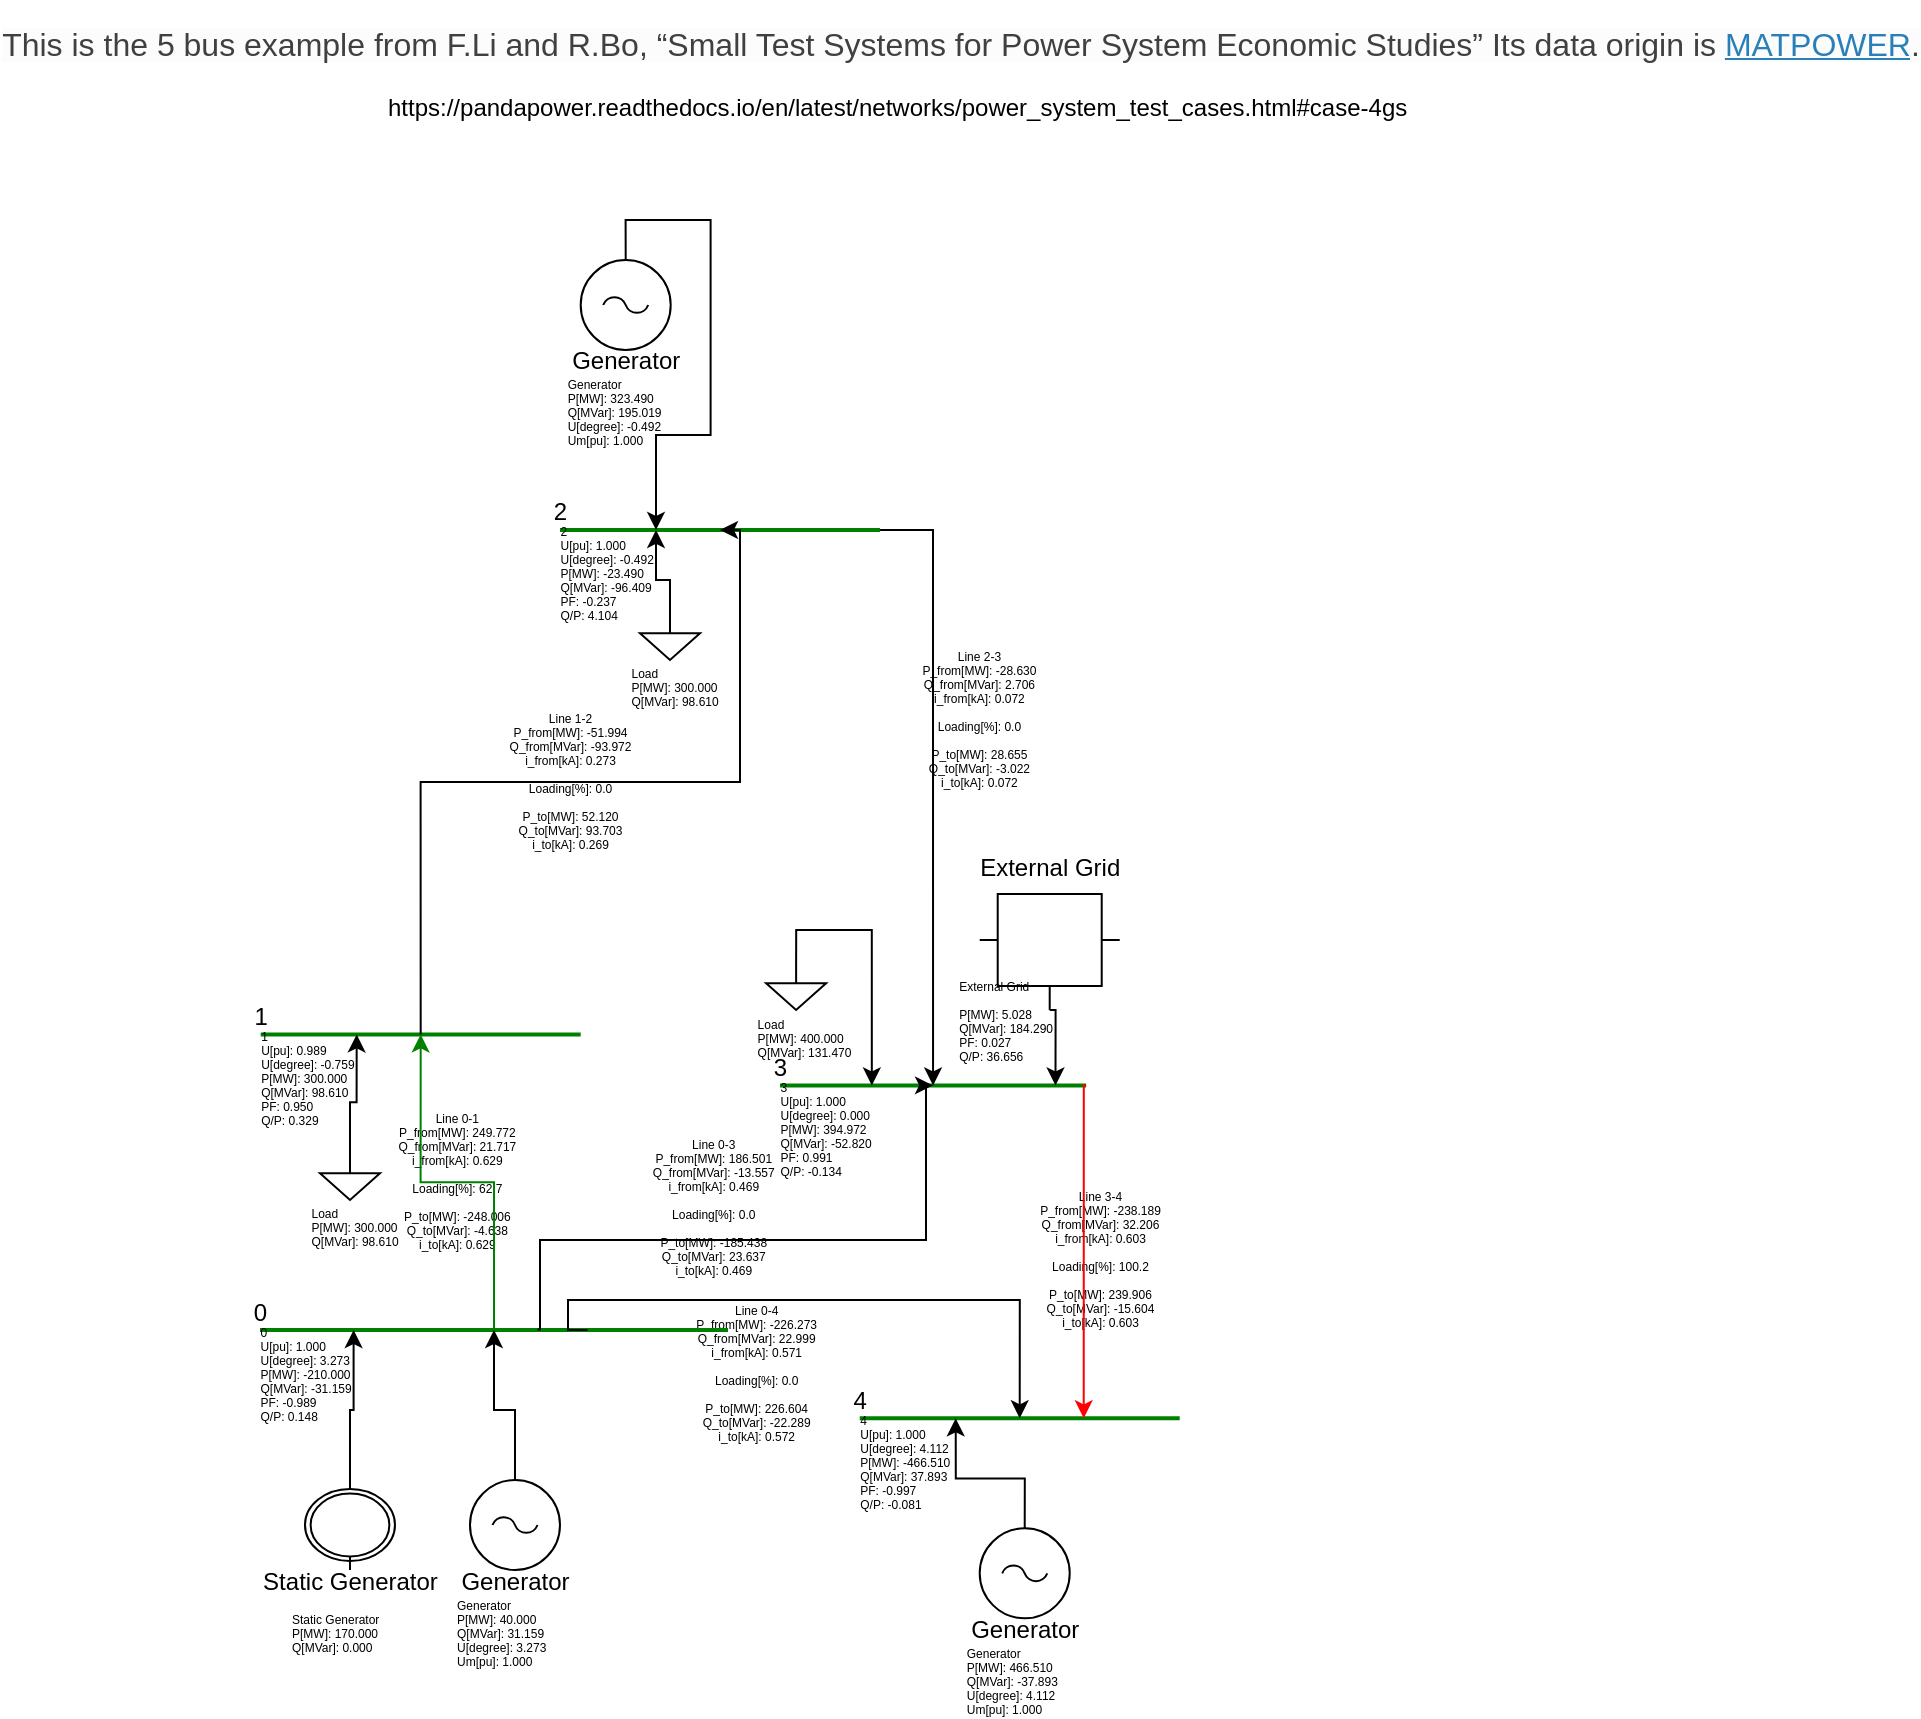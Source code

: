 <mxfile version="13.9.8" type="device"><diagram id="wMyKMg0crlsTcNIPLVFZ" name="Page-1"><mxGraphModel dx="1460" dy="950" grid="1" gridSize="10" guides="1" tooltips="1" connect="1" arrows="1" fold="1" page="1" pageScale="1" pageWidth="827" pageHeight="1169" math="0" shadow="0"><root><mxCell id="0"/><mxCell id="1" parent="0"/><mxCell id="v4vOIA3L01uzETa9Sb8o-190" value="Line 3-4&#10;            P_from[MW]: -238.189&#10;            Q_from[MVar]: 32.206&#10;            i_from[kA]: 0.603&#10;&#10;            Loading[%]: 100.2&#10;&#10;            P_to[MW]: 239.906&#10;            Q_to[MVar]: -15.604&#10;            i_to[kA]: 0.603" style="shapeELXXX=Result;fontSize=6;strokeOpacity=0;strokeColor=white;strokeWidth=0;overflow=hidden;" edge="1" parent="1" source="v4vOIA3L01uzETa9Sb8o-8" target="v4vOIA3L01uzETa9Sb8o-10"><mxGeometry x="0.241" y="59" relative="1" as="geometry"><mxPoint as="offset"/></mxGeometry></mxCell><mxCell id="v4vOIA3L01uzETa9Sb8o-189" value="Line 2-3&#10;            P_from[MW]: -28.630&#10;            Q_from[MVar]: 2.706&#10;            i_from[kA]: 0.072&#10;&#10;            Loading[%]: 0.0&#10;&#10;            P_to[MW]: 28.655&#10;            Q_to[MVar]: -3.022&#10;            i_to[kA]: 0.072" style="shapeELXXX=Result;fontSize=6;strokeOpacity=0;strokeColor=white;strokeWidth=0;overflow=hidden;" edge="1" parent="1" source="v4vOIA3L01uzETa9Sb8o-6" target="v4vOIA3L01uzETa9Sb8o-8"><mxGeometry x="-0.094" y="87" relative="1" as="geometry"><mxPoint as="offset"/></mxGeometry></mxCell><mxCell id="v4vOIA3L01uzETa9Sb8o-188" value="Line 1-2&#10;            P_from[MW]: -51.994&#10;            Q_from[MVar]: -93.972&#10;            i_from[kA]: 0.273&#10;&#10;            Loading[%]: 0.0&#10;&#10;            P_to[MW]: 52.120&#10;            Q_to[MVar]: 93.703&#10;            i_to[kA]: 0.269" style="shapeELXXX=Result;fontSize=6;strokeOpacity=0;strokeColor=white;strokeWidth=0;overflow=hidden;" edge="1" parent="1" source="v4vOIA3L01uzETa9Sb8o-4" target="v4vOIA3L01uzETa9Sb8o-6"><mxGeometry relative="1" as="geometry"/></mxCell><mxCell id="v4vOIA3L01uzETa9Sb8o-187" value="Line 0-4&#10;            P_from[MW]: -226.273&#10;            Q_from[MVar]: 22.999&#10;            i_from[kA]: 0.571&#10;&#10;            Loading[%]: 0.0&#10;&#10;            P_to[MW]: 226.604&#10;            Q_to[MVar]: -22.289&#10;            i_to[kA]: 0.572" style="shapeELXXX=Result;fontSize=6;strokeOpacity=0;strokeColor=white;strokeWidth=0;overflow=hidden;" edge="1" parent="1" source="v4vOIA3L01uzETa9Sb8o-2" target="v4vOIA3L01uzETa9Sb8o-10"><mxGeometry relative="1" as="geometry"/></mxCell><mxCell id="v4vOIA3L01uzETa9Sb8o-186" value="Line 0-3&#10;            P_from[MW]: 186.501&#10;            Q_from[MVar]: -13.557&#10;            i_from[kA]: 0.469&#10;&#10;            Loading[%]: 0.0&#10;&#10;            P_to[MW]: -185.438&#10;            Q_to[MVar]: 23.637&#10;            i_to[kA]: 0.469" style="shapeELXXX=Result;fontSize=6;strokeOpacity=0;strokeColor=white;strokeWidth=0;overflow=hidden;" edge="1" parent="1" source="v4vOIA3L01uzETa9Sb8o-2" target="v4vOIA3L01uzETa9Sb8o-8"><mxGeometry relative="1" as="geometry"/></mxCell><mxCell id="v4vOIA3L01uzETa9Sb8o-185" value="Line 0-1&#10;            P_from[MW]: 249.772&#10;            Q_from[MVar]: 21.717&#10;            i_from[kA]: 0.629&#10;&#10;            Loading[%]: 62.7&#10;&#10;            P_to[MW]: -248.006&#10;            Q_to[MVar]: -4.638&#10;            i_to[kA]: 0.629" style="shapeELXXX=Result;fontSize=6;strokeOpacity=0;strokeColor=white;strokeWidth=0;overflow=hidden;" edge="1" parent="1" source="v4vOIA3L01uzETa9Sb8o-2" target="v4vOIA3L01uzETa9Sb8o-4"><mxGeometry relative="1" as="geometry"/></mxCell><object name="0" Load_flow_parameters="" vn_kv="230" id="v4vOIA3L01uzETa9Sb8o-2"><mxCell style="line;strokeWidth=2;html=1;shapeELXXX=Bus;points=[[0,0.5],[0.1,0.5,0],[0.2,0.5,0],[0.3,0.5,0],[0.4,0.5,0],[0.5,0.5,0],[0.6,0.5,0],[0.7,0.5,0],[0.9,0.5,0],[1,0.5]];strokeColor=green;" vertex="1" parent="1"><mxGeometry x="200" y="790" width="234" height="10" as="geometry"/></mxCell></object><mxCell id="v4vOIA3L01uzETa9Sb8o-3" value="0" vertex="1" parent="v4vOIA3L01uzETa9Sb8o-2"><mxGeometry y="-0.5" relative="1" as="geometry"/></mxCell><mxCell id="v4vOIA3L01uzETa9Sb8o-180" value="0&#10;            U[pu]: 1.000&#10;            U[degree]: 3.273&#10;            P[MW]: -210.000&#10;            Q[MVar]: -31.159&#10;            PF: -0.989&#10;            Q/P: 0.148" style="shapeELXXX=Result;fontSize=6;align=ALIGN_LEFT;" vertex="1" parent="v4vOIA3L01uzETa9Sb8o-2"><mxGeometry y="2.7" relative="1" as="geometry"/></mxCell><object name="1" Load_flow_parameters="" vn_kv="230" id="v4vOIA3L01uzETa9Sb8o-4"><mxCell style="line;strokeWidth=2;html=1;shapeELXXX=Bus;points=[[0,0.5],[0.1,0.5,0],[0.2,0.5,0],[0.3,0.5,0],[0.4,0.5,0],[0.5,0.5,0],[0.6,0.5,0],[0.7,0.5,0],[0.9,0.5,0],[1,0.5]];strokeColor=green;" vertex="1" parent="1"><mxGeometry x="200.346" y="642.206" width="160" height="10" as="geometry"/></mxCell></object><mxCell id="v4vOIA3L01uzETa9Sb8o-5" value="1" vertex="1" parent="v4vOIA3L01uzETa9Sb8o-4"><mxGeometry y="-0.5" relative="1" as="geometry"/></mxCell><mxCell id="v4vOIA3L01uzETa9Sb8o-181" value="1&#10;            U[pu]: 0.989&#10;            U[degree]: -0.759&#10;            P[MW]: 300.000&#10;            Q[MVar]: 98.610&#10;            PF: 0.950&#10;            Q/P: 0.329" style="shapeELXXX=Result;fontSize=6;align=ALIGN_LEFT;" vertex="1" parent="v4vOIA3L01uzETa9Sb8o-4"><mxGeometry y="2.7" relative="1" as="geometry"/></mxCell><object name="2" Load_flow_parameters="" vn_kv="230" id="v4vOIA3L01uzETa9Sb8o-6"><mxCell style="line;strokeWidth=2;html=1;shapeELXXX=Bus;points=[[0,0.5],[0.1,0.5,0],[0.2,0.5,0],[0.3,0.5,0],[0.4,0.5,0],[0.5,0.5,0],[0.6,0.5,0],[0.7,0.5,0],[0.9,0.5,0],[1,0.5]];strokeColor=green;" vertex="1" parent="1"><mxGeometry x="349.999" y="389.996" width="160" height="10" as="geometry"/></mxCell></object><mxCell id="v4vOIA3L01uzETa9Sb8o-7" value="2" vertex="1" parent="v4vOIA3L01uzETa9Sb8o-6"><mxGeometry y="-0.5" relative="1" as="geometry"/></mxCell><mxCell id="v4vOIA3L01uzETa9Sb8o-182" value="2&#10;            U[pu]: 1.000&#10;            U[degree]: -0.492&#10;            P[MW]: -23.490&#10;            Q[MVar]: -96.409&#10;            PF: -0.237&#10;            Q/P: 4.104" style="shapeELXXX=Result;fontSize=6;align=ALIGN_LEFT;" vertex="1" parent="v4vOIA3L01uzETa9Sb8o-6"><mxGeometry y="2.7" relative="1" as="geometry"/></mxCell><object name="3" Load_flow_parameters="" vn_kv="230" id="v4vOIA3L01uzETa9Sb8o-8"><mxCell style="line;strokeWidth=2;html=1;shapeELXXX=Bus;points=[[0,0.5],[0.1,0.5,0],[0.2,0.5,0],[0.3,0.5,0],[0.4,0.5,0],[0.5,0.5,0],[0.6,0.5,0],[0.7,0.5,0],[0.9,0.5,0],[1,0.5]];strokeColor=green;" vertex="1" parent="1"><mxGeometry x="460" y="667.71" width="153.06" height="10" as="geometry"/></mxCell></object><mxCell id="v4vOIA3L01uzETa9Sb8o-9" value="3" vertex="1" parent="v4vOIA3L01uzETa9Sb8o-8"><mxGeometry y="-0.5" relative="1" as="geometry"/></mxCell><mxCell id="v4vOIA3L01uzETa9Sb8o-183" value="3&#10;            U[pu]: 1.000&#10;            U[degree]: 0.000&#10;            P[MW]: 394.972&#10;            Q[MVar]: -52.820&#10;            PF: 0.991&#10;            Q/P: -0.134" style="shapeELXXX=Result;fontSize=6;align=ALIGN_LEFT;" vertex="1" parent="v4vOIA3L01uzETa9Sb8o-8"><mxGeometry y="2.7" relative="1" as="geometry"/></mxCell><object name="4" Load_flow_parameters="" vn_kv="230" id="v4vOIA3L01uzETa9Sb8o-10"><mxCell style="line;strokeWidth=2;html=1;shapeELXXX=Bus;points=[[0,0.5],[0.1,0.5,0],[0.2,0.5,0],[0.3,0.5,0],[0.4,0.5,0],[0.5,0.5,0],[0.6,0.5,0],[0.7,0.5,0],[0.9,0.5,0],[1,0.5]];strokeColor=green;" vertex="1" parent="1"><mxGeometry x="499.858" y="834.172" width="160" height="10" as="geometry"/></mxCell></object><mxCell id="v4vOIA3L01uzETa9Sb8o-11" value="4" vertex="1" parent="v4vOIA3L01uzETa9Sb8o-10"><mxGeometry y="-0.5" relative="1" as="geometry"/></mxCell><mxCell id="v4vOIA3L01uzETa9Sb8o-184" value="4&#10;            U[pu]: 1.000&#10;            U[degree]: 4.112&#10;            P[MW]: -466.510&#10;            Q[MVar]: 37.893&#10;            PF: -0.997&#10;            Q/P: -0.081" style="shapeELXXX=Result;fontSize=6;align=ALIGN_LEFT;" vertex="1" parent="v4vOIA3L01uzETa9Sb8o-10"><mxGeometry y="2.7" relative="1" as="geometry"/></mxCell><object from_bus="0" to_bus="1" length_km="1" parallel="1" df="1" parameters="true" name="Line 0-1" Load_flow_parameters="" r_ohm_per_km="1.486" x_ohm_per_km="14.865" c_nf_per_km="35.702" g_us_per_km="0" max_i_ka="1.004" type="ol" r0_ohm_per_km="0" x0_ohm_per_km="0" c0_nf_per_km="0" endtemp_degree="150" id="v4vOIA3L01uzETa9Sb8o-12"><mxCell style="edgeStyle=orthogonalEdgeStyle;rounded=0;orthogonalLoop=1;jettySize=auto;html=1;exitX=0.5;exitY=0.5;exitDx=0;exitDy=0;exitPerimeter=0;entryX=0.5;entryY=0.5;entryDx=0;entryDy=0;entryPerimeter=0;;shapeELXXX=Line;mxConstants.STYLE_STROKECOLOR=black;strokeColor=green;" edge="1" parent="1" source="v4vOIA3L01uzETa9Sb8o-2" target="v4vOIA3L01uzETa9Sb8o-4"><mxGeometry relative="1" as="geometry"/></mxCell></object><object from_bus="0" to_bus="3" length_km="1" parallel="1" df="1" parameters="true" name="Line 0-3" Load_flow_parameters="" r_ohm_per_km="1.608" x_ohm_per_km="16.082" c_nf_per_km="32.994" g_us_per_km="0" max_i_ka="99999" type="ol" r0_ohm_per_km="0" x0_ohm_per_km="0" c0_nf_per_km="0" endtemp_degree="150" id="v4vOIA3L01uzETa9Sb8o-13"><mxCell style="edgeStyle=orthogonalEdgeStyle;rounded=0;orthogonalLoop=1;jettySize=auto;html=1;entryX=0.5;entryY=0.5;entryDx=0;entryDy=0;entryPerimeter=0;;shapeELXXX=Line;mxConstants.STYLE_STROKECOLOR=black;exitX=0.593;exitY=0.48;exitDx=0;exitDy=0;exitPerimeter=0;" edge="1" parent="1" source="v4vOIA3L01uzETa9Sb8o-2" target="v4vOIA3L01uzETa9Sb8o-8"><mxGeometry relative="1" as="geometry"><mxPoint x="340" y="795" as="sourcePoint"/><Array as="points"><mxPoint x="340" y="795"/><mxPoint x="340" y="750"/><mxPoint x="533" y="750"/></Array></mxGeometry></mxCell></object><object from_bus="0" to_bus="4" length_km="1" parallel="1" df="1" parameters="true" name="Line 0-4" Load_flow_parameters="" r_ohm_per_km="0.339" x_ohm_per_km="3.386" c_nf_per_km="156.748" g_us_per_km="0" max_i_ka="99999" type="ol" r0_ohm_per_km="0" x0_ohm_per_km="0" c0_nf_per_km="0" endtemp_degree="150" id="v4vOIA3L01uzETa9Sb8o-14"><mxCell style="edgeStyle=orthogonalEdgeStyle;rounded=0;orthogonalLoop=1;jettySize=auto;html=1;exitX=0.7;exitY=0.5;exitDx=0;exitDy=0;exitPerimeter=0;entryX=0.5;entryY=0.5;entryDx=0;entryDy=0;entryPerimeter=0;;shapeELXXX=Line;mxConstants.STYLE_STROKECOLOR=black;" edge="1" parent="1" source="v4vOIA3L01uzETa9Sb8o-2" target="v4vOIA3L01uzETa9Sb8o-10"><mxGeometry relative="1" as="geometry"><Array as="points"><mxPoint x="354" y="795"/><mxPoint x="354" y="780"/><mxPoint x="580" y="780"/></Array></mxGeometry></mxCell></object><object from_bus="1" to_bus="2" length_km="1" parallel="1" df="1" parameters="true" name="Line 1-2" Load_flow_parameters="" r_ohm_per_km="0.571" x_ohm_per_km="5.713" c_nf_per_km="92.865" g_us_per_km="0" max_i_ka="99999" type="ol" r0_ohm_per_km="0" x0_ohm_per_km="0" c0_nf_per_km="0" endtemp_degree="150" id="v4vOIA3L01uzETa9Sb8o-15"><mxCell style="edgeStyle=orthogonalEdgeStyle;rounded=0;orthogonalLoop=1;jettySize=auto;html=1;exitX=0.5;exitY=0.5;exitDx=0;exitDy=0;exitPerimeter=0;entryX=0.5;entryY=0.5;entryDx=0;entryDy=0;entryPerimeter=0;;shapeELXXX=Line;mxConstants.STYLE_STROKECOLOR=black;" edge="1" parent="1" source="v4vOIA3L01uzETa9Sb8o-4" target="v4vOIA3L01uzETa9Sb8o-6"><mxGeometry relative="1" as="geometry"><Array as="points"><mxPoint x="280" y="521"/><mxPoint x="440" y="521"/><mxPoint x="440" y="395"/></Array></mxGeometry></mxCell></object><object from_bus="2" to_bus="3" length_km="1" parallel="1" df="1" parameters="true" name="Line 2-3" Load_flow_parameters="" r_ohm_per_km="1.571" x_ohm_per_km="15.711" c_nf_per_km="33.797" g_us_per_km="0" max_i_ka="99999" type="ol" r0_ohm_per_km="0" x0_ohm_per_km="0" c0_nf_per_km="0" endtemp_degree="0" id="v4vOIA3L01uzETa9Sb8o-16"><mxCell style="edgeStyle=orthogonalEdgeStyle;rounded=0;orthogonalLoop=1;jettySize=auto;html=1;exitX=1;exitY=0.5;exitDx=0;exitDy=0;entryX=0.5;entryY=0.5;entryDx=0;entryDy=0;entryPerimeter=0;;shapeELXXX=Line;mxConstants.STYLE_STROKECOLOR=black;" edge="1" parent="1" source="v4vOIA3L01uzETa9Sb8o-6" target="v4vOIA3L01uzETa9Sb8o-8"><mxGeometry relative="1" as="geometry"/></mxCell></object><object from_bus="3" to_bus="4" length_km="1" parallel="1" df="1" parameters="true" name="Line 3-4" Load_flow_parameters="" r_ohm_per_km="1.571" x_ohm_per_km="15.711" c_nf_per_km="33.797" g_us_per_km="0" max_i_ka="0.602" type="ol" r0_ohm_per_km="0" x0_ohm_per_km="0" c0_nf_per_km="0" endtemp_degree="0" id="v4vOIA3L01uzETa9Sb8o-17"><mxCell style="edgeStyle=orthogonalEdgeStyle;rounded=0;orthogonalLoop=1;jettySize=auto;html=1;exitX=1;exitY=0.5;exitDx=0;exitDy=0;entryX=0.7;entryY=0.5;entryDx=0;entryDy=0;entryPerimeter=0;;shapeELXXX=Line;mxConstants.STYLE_STROKECOLOR=black;strokeColor=red;" edge="1" parent="1" source="v4vOIA3L01uzETa9Sb8o-8" target="v4vOIA3L01uzETa9Sb8o-10"><mxGeometry relative="1" as="geometry"><Array as="points"><mxPoint x="612" y="673"/></Array></mxGeometry></mxCell></object><mxCell id="v4vOIA3L01uzETa9Sb8o-77" value="" style="edgeStyle=orthogonalEdgeStyle;rounded=0;orthogonalLoop=1;jettySize=auto;html=1;exitX=0.5;exitY=1;exitDx=0;exitDy=0;exitPerimeter=0;entryX=0.9;entryY=0.5;entryDx=0;entryDy=0;entryPerimeter=0;;shapeELXXX=NotEditableLine" edge="1" parent="1" source="v4vOIA3L01uzETa9Sb8o-18" target="v4vOIA3L01uzETa9Sb8o-8"><mxGeometry relative="1" as="geometry"/></mxCell><object name="External Grid" Load_flow_parameters="" vm_pu="1" va_degree="0" Short_circuit_parameters="" s_sc_max_mva="1000000" s_sc_min_mva="0" rx_max="0" rx_min="0" r0x0_max="0" x0x_max="0" id="v4vOIA3L01uzETa9Sb8o-18"><mxCell style="verticalLabelPosition=bottom;shadow=0;dashed=0;align=center;html=1;verticalAlign=top;shape=mxgraph.electrical.abstract.voltage_regulator;shapeELXXX=External Grid" vertex="1" parent="1"><mxGeometry x="559.855" y="577.001" width="70" height="58" as="geometry"/></mxCell></object><mxCell id="v4vOIA3L01uzETa9Sb8o-19" value="External Grid" vertex="1" parent="v4vOIA3L01uzETa9Sb8o-18"><mxGeometry x="0.5" y="-0.25" relative="1" as="geometry"/></mxCell><mxCell id="v4vOIA3L01uzETa9Sb8o-191" value="External Grid&#10;            &#10;            P[MW]: 5.028&#10;            Q[MVar]: 184.290&#10;            PF: 0.027&#10;            Q/P: 36.656" style="shapeELXXX=Result;fontSize=6;align=ALIGN_LEFT;" vertex="1" parent="v4vOIA3L01uzETa9Sb8o-18"><mxGeometry x="-0.15" y="1.1" relative="1" as="geometry"/></mxCell><mxCell id="v4vOIA3L01uzETa9Sb8o-158" value="" style="edgeStyle=orthogonalEdgeStyle;rounded=0;orthogonalLoop=1;jettySize=auto;html=1;exitX=0.5;exitY=0;exitDx=0;exitDy=0;exitPerimeter=0;entryX=0.5;entryY=0.5;entryDx=0;entryDy=0;entryPerimeter=0;;shapeELXXX=NotEditableLine" edge="1" parent="1" source="v4vOIA3L01uzETa9Sb8o-21" target="v4vOIA3L01uzETa9Sb8o-2"><mxGeometry relative="1" as="geometry"/></mxCell><object name="Generator" Load_flow_parameters="" p_mw="40" vm_pu="1" sn_mva="0" scaling="1" Short_circuit_parameters="" vn_kv="0" xdss_pu="0" rdss_ohm="0" cos_phi="0" pg_percent="0" power_station_trafo="0" id="v4vOIA3L01uzETa9Sb8o-21"><mxCell style="pointerEvents=1;verticalLabelPosition=bottom;shadow=0;dashed=0;align=center;html=1;verticalAlign=top;shape=mxgraph.electrical.signal_sources.ac_source;shapeELXXX=Generator" vertex="1" parent="1"><mxGeometry x="304.997" y="870.001" width="45" height="45" as="geometry"/></mxCell></object><mxCell id="v4vOIA3L01uzETa9Sb8o-22" value="Generator" vertex="1" parent="v4vOIA3L01uzETa9Sb8o-21"><mxGeometry x="0.5" y="1.1" relative="1" as="geometry"/></mxCell><mxCell id="v4vOIA3L01uzETa9Sb8o-192" value="Generator&#10;            P[MW]: 40.000&#10;            Q[MVar]: 31.159&#10;            U[degree]: 3.273&#10;            Um[pu]: 1.000" style="shapeELXXX=Result;fontSize=6;align=ALIGN_LEFT;" vertex="1" parent="v4vOIA3L01uzETa9Sb8o-21"><mxGeometry x="-0.15" y="1.7" relative="1" as="geometry"/></mxCell><object name="Generator" Load_flow_parameters="" p_mw="323.49" vm_pu="1" sn_mva="0" scaling="1" Short_circuit_parameters="" vn_kv="0" xdss_pu="0" rdss_ohm="0" cos_phi="0" pg_percent="0" power_station_trafo="0" id="v4vOIA3L01uzETa9Sb8o-24"><mxCell style="pointerEvents=1;verticalLabelPosition=bottom;shadow=0;dashed=0;align=center;html=1;verticalAlign=top;shape=mxgraph.electrical.signal_sources.ac_source;shapeELXXX=Generator" vertex="1" parent="1"><mxGeometry x="360.349" y="259.996" width="45" height="45" as="geometry"/></mxCell></object><mxCell id="v4vOIA3L01uzETa9Sb8o-25" value="Generator" vertex="1" parent="v4vOIA3L01uzETa9Sb8o-24"><mxGeometry x="0.5" y="1.1" relative="1" as="geometry"/></mxCell><mxCell id="v4vOIA3L01uzETa9Sb8o-193" value="Generator&#10;            P[MW]: 323.490&#10;            Q[MVar]: 195.019&#10;            U[degree]: -0.492&#10;            Um[pu]: 1.000" style="shapeELXXX=Result;fontSize=6;align=ALIGN_LEFT;" vertex="1" parent="v4vOIA3L01uzETa9Sb8o-24"><mxGeometry x="-0.15" y="1.7" relative="1" as="geometry"/></mxCell><mxCell id="v4vOIA3L01uzETa9Sb8o-26" value="" style="edgeStyle=orthogonalEdgeStyle;rounded=0;orthogonalLoop=1;jettySize=auto;html=1;exitX=0.5;exitY=0;exitDx=0;exitDy=0;exitPerimeter=0;entryX=0.3;entryY=0.5;entryDx=0;entryDy=0;entryPerimeter=0;;shapeELXXX=NotEditableLine" edge="1" parent="1" source="v4vOIA3L01uzETa9Sb8o-24" target="v4vOIA3L01uzETa9Sb8o-6"><mxGeometry relative="1" as="geometry"/></mxCell><object name="Generator" Load_flow_parameters="" p_mw="466.51" vm_pu="1" sn_mva="0" scaling="1" Short_circuit_parameters="" vn_kv="0" xdss_pu="0" rdss_ohm="0" cos_phi="0" pg_percent="0" power_station_trafo="0" id="v4vOIA3L01uzETa9Sb8o-27"><mxCell style="pointerEvents=1;verticalLabelPosition=bottom;shadow=0;dashed=0;align=center;html=1;verticalAlign=top;shape=mxgraph.electrical.signal_sources.ac_source;shapeELXXX=Generator" vertex="1" parent="1"><mxGeometry x="559.858" y="894.172" width="45" height="45" as="geometry"/></mxCell></object><mxCell id="v4vOIA3L01uzETa9Sb8o-28" value="Generator" vertex="1" parent="v4vOIA3L01uzETa9Sb8o-27"><mxGeometry x="0.5" y="1.1" relative="1" as="geometry"/></mxCell><mxCell id="v4vOIA3L01uzETa9Sb8o-194" value="Generator&#10;            P[MW]: 466.510&#10;            Q[MVar]: -37.893&#10;            U[degree]: 4.112&#10;            Um[pu]: 1.000" style="shapeELXXX=Result;fontSize=6;align=ALIGN_LEFT;" vertex="1" parent="v4vOIA3L01uzETa9Sb8o-27"><mxGeometry x="-0.15" y="1.7" relative="1" as="geometry"/></mxCell><mxCell id="v4vOIA3L01uzETa9Sb8o-29" value="" style="edgeStyle=orthogonalEdgeStyle;rounded=0;orthogonalLoop=1;jettySize=auto;html=1;exitX=0.5;exitY=0;exitDx=0;exitDy=0;exitPerimeter=0;entryX=0.3;entryY=0.5;entryDx=0;entryDy=0;entryPerimeter=0;;shapeELXXX=NotEditableLine" edge="1" parent="1" source="v4vOIA3L01uzETa9Sb8o-27" target="v4vOIA3L01uzETa9Sb8o-10"><mxGeometry relative="1" as="geometry"/></mxCell><mxCell id="v4vOIA3L01uzETa9Sb8o-157" value="" style="edgeStyle=orthogonalEdgeStyle;rounded=0;orthogonalLoop=1;jettySize=auto;html=1;exitX=0.5;exitY=0;exitDx=0;exitDy=0;exitPerimeter=0;entryX=0.2;entryY=0.5;entryDx=0;entryDy=0;entryPerimeter=0;;shapeELXXX=NotEditableLine" edge="1" parent="1" source="v4vOIA3L01uzETa9Sb8o-30" target="v4vOIA3L01uzETa9Sb8o-2"><mxGeometry relative="1" as="geometry"/></mxCell><object name="Static Generator" Load_flow_parameters="" p_mw="170" q_mvar="0" sn_mva="0" scaling="1" type="Wye" Short_circuit_parameters="" k="0" rx="0" generator_type="async" lrc_pu="0" max_ik_ka="0" kappa="0" current_source="true" id="v4vOIA3L01uzETa9Sb8o-30"><mxCell style="verticalLabelPosition=bottom;shadow=0;dashed=0;align=center;html=1;verticalAlign=top;shape=mxgraph.electrical.rot_mech.synchro;shapeELXXX=Static Generator" vertex="1" parent="1"><mxGeometry x="222.497" y="870.001" width="45" height="45" as="geometry"/></mxCell></object><mxCell id="v4vOIA3L01uzETa9Sb8o-31" value="Static Generator" vertex="1" parent="v4vOIA3L01uzETa9Sb8o-30"><mxGeometry x="0.5" y="1.1" relative="1" as="geometry"/></mxCell><mxCell id="v4vOIA3L01uzETa9Sb8o-195" value="Static Generator&#10;            P[MW]: 170.000&#10;            Q[MVar]: 0.000" style="shapeELXXX=Result;fontSize=6;align=ALIGN_LEFT;" vertex="1" parent="v4vOIA3L01uzETa9Sb8o-30"><mxGeometry x="-0.15" y="1.7" relative="1" as="geometry"/></mxCell><object name="Load" Load_flow_parameters="" p_mw="300" q_mvar="98.61" const_z_percent="0" const_i_percent="0" sn_mva="0" scaling="1" type="true" id="v4vOIA3L01uzETa9Sb8o-33"><mxCell style="pointerEvents=1;verticalLabelPosition=bottom;shadow=0;dashed=0;align=center;html=1;verticalAlign=top;shape=mxgraph.electrical.signal_sources.signal_ground;shapeELXXX=Load" vertex="1" parent="1"><mxGeometry x="229.996" y="709.996" width="30" height="20" as="geometry"/></mxCell></object><mxCell id="v4vOIA3L01uzETa9Sb8o-196" value="Load&#10;            P[MW]: 300.000&#10;            Q[MVar]: 98.610" style="shapeELXXX=Result;fontSize=6;align=ALIGN_LEFT;" vertex="1" parent="v4vOIA3L01uzETa9Sb8o-33"><mxGeometry x="-0.15" y="1.7" relative="1" as="geometry"/></mxCell><mxCell id="v4vOIA3L01uzETa9Sb8o-34" value="" style="edgeStyle=orthogonalEdgeStyle;rounded=0;orthogonalLoop=1;jettySize=auto;html=1;exitX=0.5;exitY=0;exitDx=0;exitDy=0;exitPerimeter=0;entryX=0.3;entryY=0.5;entryDx=0;entryDy=0;entryPerimeter=0;;shapeELXXX=NotEditableLine" edge="1" parent="1" source="v4vOIA3L01uzETa9Sb8o-33" target="v4vOIA3L01uzETa9Sb8o-4"><mxGeometry relative="1" as="geometry"/></mxCell><mxCell id="v4vOIA3L01uzETa9Sb8o-80" value="" style="edgeStyle=orthogonalEdgeStyle;rounded=0;orthogonalLoop=1;jettySize=auto;html=1;exitX=0.5;exitY=0;exitDx=0;exitDy=0;exitPerimeter=0;entryX=0.3;entryY=0.5;entryDx=0;entryDy=0;entryPerimeter=0;;shapeELXXX=NotEditableLine" edge="1" parent="1" source="v4vOIA3L01uzETa9Sb8o-35" target="v4vOIA3L01uzETa9Sb8o-6"><mxGeometry relative="1" as="geometry"/></mxCell><object name="Load" Load_flow_parameters="" p_mw="300" q_mvar="98.61" const_z_percent="0" const_i_percent="0" sn_mva="0" scaling="1" type="true" id="v4vOIA3L01uzETa9Sb8o-35"><mxCell style="pointerEvents=1;verticalLabelPosition=bottom;shadow=0;dashed=0;align=center;html=1;verticalAlign=top;shape=mxgraph.electrical.signal_sources.signal_ground;shapeELXXX=Load" vertex="1" parent="1"><mxGeometry x="389.999" y="439.996" width="30" height="20" as="geometry"/></mxCell></object><mxCell id="v4vOIA3L01uzETa9Sb8o-197" value="Load&#10;            P[MW]: 300.000&#10;            Q[MVar]: 98.610" style="shapeELXXX=Result;fontSize=6;align=ALIGN_LEFT;" vertex="1" parent="v4vOIA3L01uzETa9Sb8o-35"><mxGeometry x="-0.15" y="1.7" relative="1" as="geometry"/></mxCell><object name="Load" Load_flow_parameters="" p_mw="400" q_mvar="131.47" const_z_percent="0" const_i_percent="0" sn_mva="0" scaling="1" type="true" id="v4vOIA3L01uzETa9Sb8o-37"><mxCell style="pointerEvents=1;verticalLabelPosition=bottom;shadow=0;dashed=0;align=center;html=1;verticalAlign=top;shape=mxgraph.electrical.signal_sources.signal_ground;shapeELXXX=Load" vertex="1" parent="1"><mxGeometry x="453.055" y="615.001" width="30" height="20" as="geometry"/></mxCell></object><mxCell id="v4vOIA3L01uzETa9Sb8o-198" value="Load&#10;            P[MW]: 400.000&#10;            Q[MVar]: 131.470" style="shapeELXXX=Result;fontSize=6;align=ALIGN_LEFT;" vertex="1" parent="v4vOIA3L01uzETa9Sb8o-37"><mxGeometry x="-0.15" y="1.7" relative="1" as="geometry"/></mxCell><mxCell id="v4vOIA3L01uzETa9Sb8o-38" value="" style="edgeStyle=orthogonalEdgeStyle;rounded=0;orthogonalLoop=1;jettySize=auto;html=1;exitX=0.5;exitY=0;exitDx=0;exitDy=0;exitPerimeter=0;entryX=0.3;entryY=0.5;entryDx=0;entryDy=0;entryPerimeter=0;;shapeELXXX=NotEditableLine" edge="1" parent="1" source="v4vOIA3L01uzETa9Sb8o-37" target="v4vOIA3L01uzETa9Sb8o-8"><mxGeometry relative="1" as="geometry"/></mxCell><mxCell id="v4vOIA3L01uzETa9Sb8o-178" value="&lt;span style=&quot;color: rgb(64 , 64 , 64) ; font-family: &amp;#34;lato&amp;#34; , , &amp;#34;helvetica neue&amp;#34; , &amp;#34;arial&amp;#34; , sans-serif ; font-size: 16px ; font-weight: 400 ; background-color: rgb(252 , 252 , 252)&quot;&gt;This is the 5 bus example from F.Li and R.Bo, “Small Test Systems for Power System Economic Studies” Its data origin is&amp;nbsp;&lt;/span&gt;&lt;a class=&quot;reference external&quot; href=&quot;http://www.pserc.cornell.edu/matpower/&quot; style=&quot;box-sizing: border-box ; color: rgb(41 , 128 , 185) ; cursor: pointer ; font-family: &amp;#34;lato&amp;#34; , , &amp;#34;helvetica neue&amp;#34; , &amp;#34;arial&amp;#34; , sans-serif ; font-size: 16px ; font-weight: 400 ; background-color: rgb(252 , 252 , 252)&quot;&gt;MATPOWER&lt;/a&gt;&lt;span style=&quot;color: rgb(64 , 64 , 64) ; font-family: &amp;#34;lato&amp;#34; , , &amp;#34;helvetica neue&amp;#34; , &amp;#34;arial&amp;#34; , sans-serif ; font-size: 16px ; font-weight: 400 ; background-color: rgb(252 , 252 , 252)&quot;&gt;.&lt;/span&gt;" style="text;strokeColor=none;fillColor=none;html=1;fontSize=24;fontStyle=1;verticalAlign=middle;align=center;" vertex="1" parent="1"><mxGeometry x="499.86" y="130" width="100" height="40" as="geometry"/></mxCell><UserObject label="https://pandapower.readthedocs.io/en/latest/networks/power_system_test_cases.html#case-4gs" link="https://pandapower.readthedocs.io/en/latest/networks/power_system_test_cases.html#case-4gs" id="v4vOIA3L01uzETa9Sb8o-179"><mxCell style="text;whiteSpace=wrap;html=1;" vertex="1" parent="1"><mxGeometry x="261.53" y="170" width="550" height="30" as="geometry"/></mxCell></UserObject></root></mxGraphModel></diagram></mxfile>